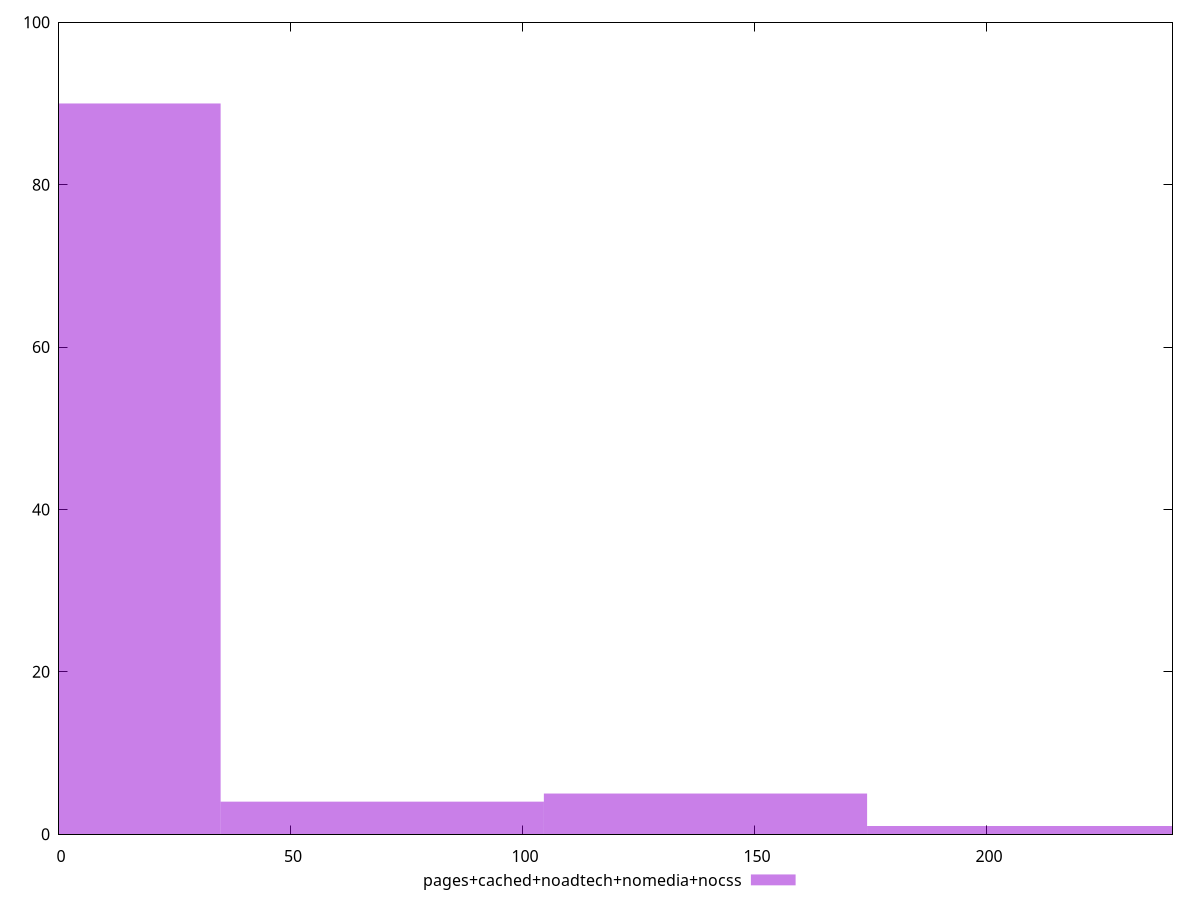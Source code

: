reset

$pagesCachedNoadtechNomediaNocss <<EOF
69.67017014449937 4
0 90
139.34034028899873 5
209.0105104334981 1
EOF

set key outside below
set boxwidth 69.67017014449937
set xrange [0:240]
set yrange [0:100]
set trange [0:100]
set style fill transparent solid 0.5 noborder
set terminal svg size 640, 490 enhanced background rgb 'white'
set output "report_00015_2021-02-09T16-11-33.973Z/render-blocking-resources/comparison/histogram/4_vs_5.svg"

plot $pagesCachedNoadtechNomediaNocss title "pages+cached+noadtech+nomedia+nocss" with boxes

reset
